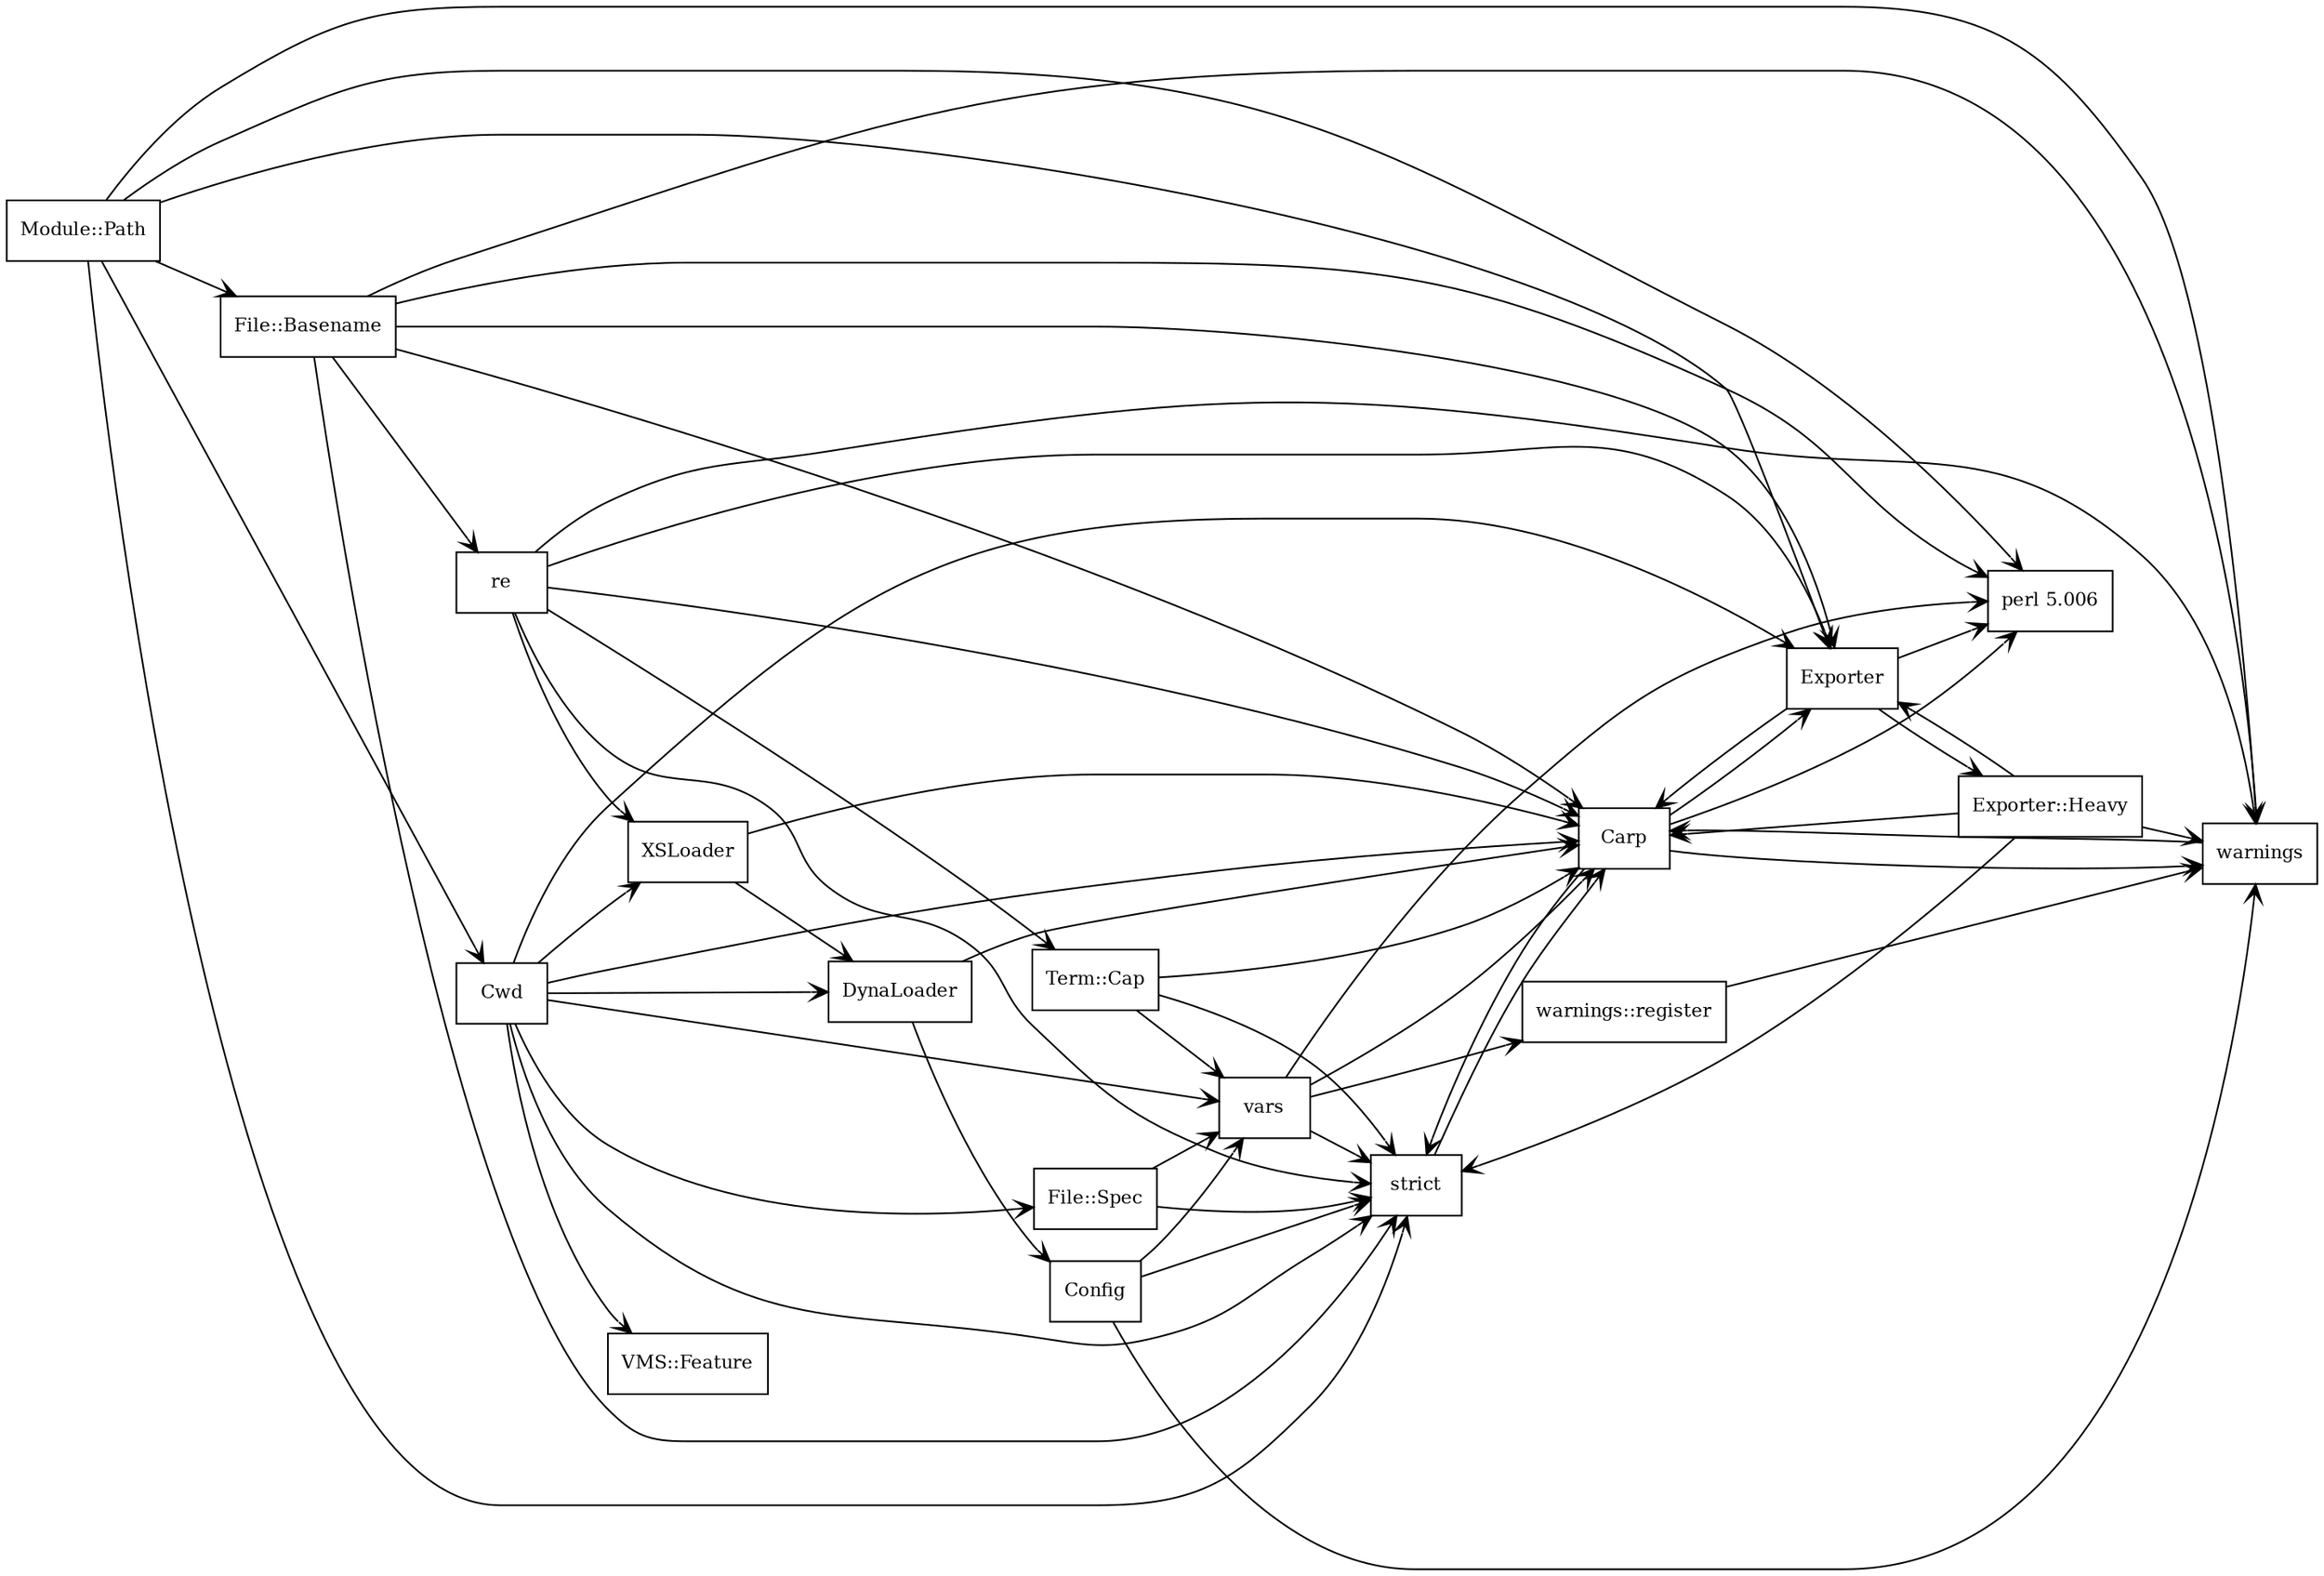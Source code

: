 digraph GRAPH_0 {

  // Generated by Graph::Easy 0.75 at Wed Mar 23 15:02:20 2016

  edge [ arrowhead=open ];
  graph [ rankdir=LR ];
  node [
    fillcolor=white,
    fontsize=11,
    shape=box,
    style=filled ];

  "Module::Path" -> Cwd [ color="#000000" ]
  "Module::Path" -> "strict" [ color="#000000" ]
  "Module::Path" -> warnings [ color="#000000" ]
  "Module::Path" -> "File::Basename" [ color="#000000" ]
  "Module::Path" -> "perl 5.006" [ color="#000000" ]
  "Module::Path" -> Exporter [ color="#000000" ]
  "File::Basename" -> "strict" [ color="#000000" ]
  "File::Basename" -> warnings [ color="#000000" ]
  "File::Basename" -> Carp [ color="#000000" ]
  "File::Basename" -> re [ color="#000000" ]
  "File::Basename" -> "perl 5.006" [ color="#000000" ]
  "File::Basename" -> Exporter [ color="#000000" ]
  warnings -> Carp [ color="#000000" ]
  "strict" -> Carp [ color="#000000" ]
  Cwd -> "strict" [ color="#000000" ]
  Cwd -> XSLoader [ color="#000000" ]
  Cwd -> vars [ color="#000000" ]
  Cwd -> "File::Spec" [ color="#000000" ]
  Cwd -> DynaLoader [ color="#000000" ]
  Cwd -> "VMS::Feature" [ color="#000000" ]
  Cwd -> Carp [ color="#000000" ]
  Cwd -> Exporter [ color="#000000" ]
  Exporter -> "Exporter::Heavy" [ color="#000000" ]
  Exporter -> Carp [ color="#000000" ]
  Exporter -> "perl 5.006" [ color="#000000" ]
  re -> "strict" [ color="#000000" ]
  re -> "Term::Cap" [ color="#000000" ]
  re -> warnings [ color="#000000" ]
  re -> XSLoader [ color="#000000" ]
  re -> Carp [ color="#000000" ]
  re -> Exporter [ color="#000000" ]
  Carp -> "strict" [ color="#000000" ]
  Carp -> warnings [ color="#000000" ]
  Carp -> "perl 5.006" [ color="#000000" ]
  Carp -> Exporter [ color="#000000" ]
  DynaLoader -> Config [ color="#000000" ]
  DynaLoader -> Carp [ color="#000000" ]
  "File::Spec" -> "strict" [ color="#000000" ]
  "File::Spec" -> vars [ color="#000000" ]
  vars -> "strict" [ color="#000000" ]
  vars -> "warnings::register" [ color="#000000" ]
  vars -> Carp [ color="#000000" ]
  vars -> "perl 5.006" [ color="#000000" ]
  XSLoader -> DynaLoader [ color="#000000" ]
  XSLoader -> Carp [ color="#000000" ]
  "Exporter::Heavy" -> "strict" [ color="#000000" ]
  "Exporter::Heavy" -> warnings [ color="#000000" ]
  "Exporter::Heavy" -> Carp [ color="#000000" ]
  "Exporter::Heavy" -> Exporter [ color="#000000" ]
  "Term::Cap" -> "strict" [ color="#000000" ]
  "Term::Cap" -> vars [ color="#000000" ]
  "Term::Cap" -> Carp [ color="#000000" ]
  Config -> "strict" [ color="#000000" ]
  Config -> warnings [ color="#000000" ]
  Config -> vars [ color="#000000" ]
  "warnings::register" -> warnings [ color="#000000" ]

}
